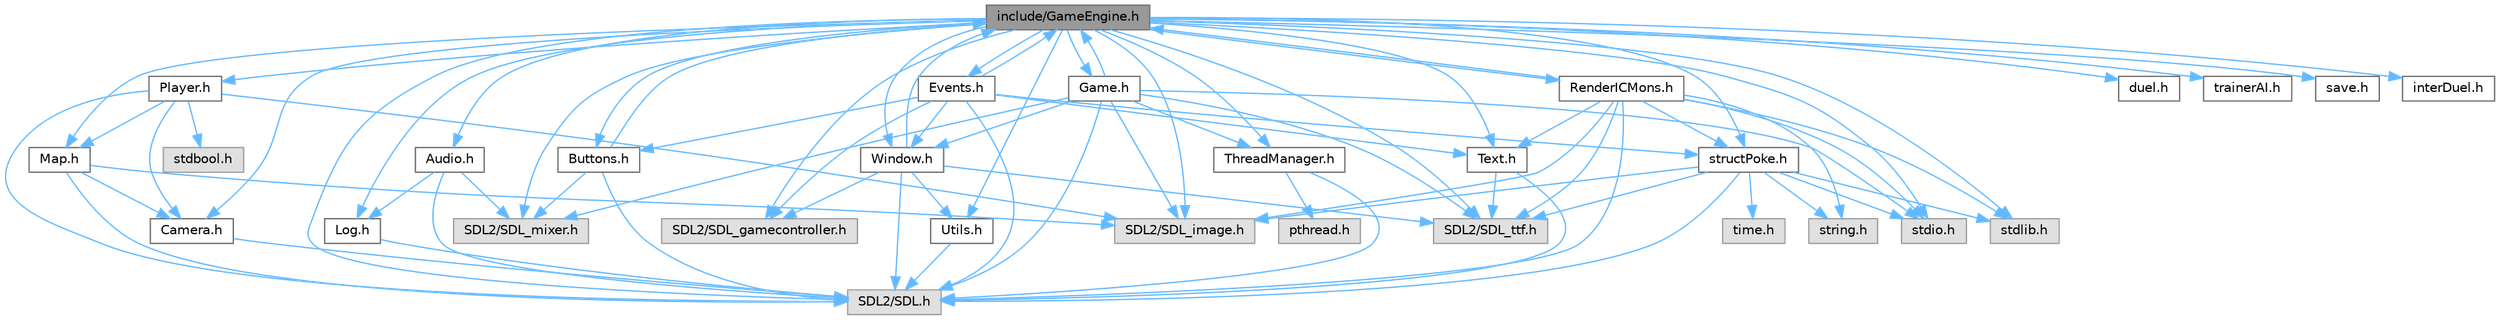 digraph "include/GameEngine.h"
{
 // LATEX_PDF_SIZE
  bgcolor="transparent";
  edge [fontname=Helvetica,fontsize=10,labelfontname=Helvetica,labelfontsize=10];
  node [fontname=Helvetica,fontsize=10,shape=box,height=0.2,width=0.4];
  Node1 [id="Node000001",label="include/GameEngine.h",height=0.2,width=0.4,color="gray40", fillcolor="grey60", style="filled", fontcolor="black",tooltip="Définition et gestion du moteur de jeu."];
  Node1 -> Node2 [id="edge83_Node000001_Node000002",color="steelblue1",style="solid",tooltip=" "];
  Node2 [id="Node000002",label="SDL2/SDL.h",height=0.2,width=0.4,color="grey60", fillcolor="#E0E0E0", style="filled",tooltip=" "];
  Node1 -> Node3 [id="edge84_Node000001_Node000003",color="steelblue1",style="solid",tooltip=" "];
  Node3 [id="Node000003",label="SDL2/SDL_mixer.h",height=0.2,width=0.4,color="grey60", fillcolor="#E0E0E0", style="filled",tooltip=" "];
  Node1 -> Node4 [id="edge85_Node000001_Node000004",color="steelblue1",style="solid",tooltip=" "];
  Node4 [id="Node000004",label="SDL2/SDL_image.h",height=0.2,width=0.4,color="grey60", fillcolor="#E0E0E0", style="filled",tooltip=" "];
  Node1 -> Node5 [id="edge86_Node000001_Node000005",color="steelblue1",style="solid",tooltip=" "];
  Node5 [id="Node000005",label="SDL2/SDL_ttf.h",height=0.2,width=0.4,color="grey60", fillcolor="#E0E0E0", style="filled",tooltip=" "];
  Node1 -> Node6 [id="edge87_Node000001_Node000006",color="steelblue1",style="solid",tooltip=" "];
  Node6 [id="Node000006",label="SDL2/SDL_gamecontroller.h",height=0.2,width=0.4,color="grey60", fillcolor="#E0E0E0", style="filled",tooltip=" "];
  Node1 -> Node7 [id="edge88_Node000001_Node000007",color="steelblue1",style="solid",tooltip=" "];
  Node7 [id="Node000007",label="stdio.h",height=0.2,width=0.4,color="grey60", fillcolor="#E0E0E0", style="filled",tooltip=" "];
  Node1 -> Node8 [id="edge89_Node000001_Node000008",color="steelblue1",style="solid",tooltip=" "];
  Node8 [id="Node000008",label="stdlib.h",height=0.2,width=0.4,color="grey60", fillcolor="#E0E0E0", style="filled",tooltip=" "];
  Node1 -> Node9 [id="edge90_Node000001_Node000009",color="steelblue1",style="solid",tooltip=" "];
  Node9 [id="Node000009",label="Log.h",height=0.2,width=0.4,color="grey40", fillcolor="white", style="filled",URL="$d1/d45/Log_8h.html",tooltip=" "];
  Node9 -> Node2 [id="edge91_Node000009_Node000002",color="steelblue1",style="solid",tooltip=" "];
  Node1 -> Node10 [id="edge92_Node000001_Node000010",color="steelblue1",style="solid",tooltip=" "];
  Node10 [id="Node000010",label="Audio.h",height=0.2,width=0.4,color="grey40", fillcolor="white", style="filled",URL="$d8/daa/Audio_8h.html",tooltip="Gestion de l'audio pour l'application."];
  Node10 -> Node9 [id="edge93_Node000010_Node000009",color="steelblue1",style="solid",tooltip=" "];
  Node10 -> Node3 [id="edge94_Node000010_Node000003",color="steelblue1",style="solid",tooltip=" "];
  Node10 -> Node2 [id="edge95_Node000010_Node000002",color="steelblue1",style="solid",tooltip=" "];
  Node1 -> Node11 [id="edge96_Node000001_Node000011",color="steelblue1",style="solid",tooltip=" "];
  Node11 [id="Node000011",label="Buttons.h",height=0.2,width=0.4,color="grey40", fillcolor="white", style="filled",URL="$d3/d70/Buttons_8h.html",tooltip="Gestion des boutons et curseurs pour l'application."];
  Node11 -> Node2 [id="edge97_Node000011_Node000002",color="steelblue1",style="solid",tooltip=" "];
  Node11 -> Node3 [id="edge98_Node000011_Node000003",color="steelblue1",style="solid",tooltip=" "];
  Node11 -> Node1 [id="edge99_Node000011_Node000001",color="steelblue1",style="solid",tooltip=" "];
  Node1 -> Node12 [id="edge100_Node000001_Node000012",color="steelblue1",style="solid",tooltip=" "];
  Node12 [id="Node000012",label="structPoke.h",height=0.2,width=0.4,color="grey40", fillcolor="white", style="filled",URL="$da/d71/structPoke_8h.html",tooltip=" "];
  Node12 -> Node7 [id="edge101_Node000012_Node000007",color="steelblue1",style="solid",tooltip=" "];
  Node12 -> Node8 [id="edge102_Node000012_Node000008",color="steelblue1",style="solid",tooltip=" "];
  Node12 -> Node13 [id="edge103_Node000012_Node000013",color="steelblue1",style="solid",tooltip=" "];
  Node13 [id="Node000013",label="time.h",height=0.2,width=0.4,color="grey60", fillcolor="#E0E0E0", style="filled",tooltip=" "];
  Node12 -> Node14 [id="edge104_Node000012_Node000014",color="steelblue1",style="solid",tooltip=" "];
  Node14 [id="Node000014",label="string.h",height=0.2,width=0.4,color="grey60", fillcolor="#E0E0E0", style="filled",tooltip=" "];
  Node12 -> Node2 [id="edge105_Node000012_Node000002",color="steelblue1",style="solid",tooltip=" "];
  Node12 -> Node4 [id="edge106_Node000012_Node000004",color="steelblue1",style="solid",tooltip=" "];
  Node12 -> Node5 [id="edge107_Node000012_Node000005",color="steelblue1",style="solid",tooltip=" "];
  Node1 -> Node15 [id="edge108_Node000001_Node000015",color="steelblue1",style="solid",tooltip=" "];
  Node15 [id="Node000015",label="duel.h",height=0.2,width=0.4,color="grey40", fillcolor="white", style="filled",URL="$d6/d8e/duel_8h.html",tooltip=" "];
  Node1 -> Node16 [id="edge109_Node000001_Node000016",color="steelblue1",style="solid",tooltip=" "];
  Node16 [id="Node000016",label="trainerAI.h",height=0.2,width=0.4,color="grey40", fillcolor="white", style="filled",URL="$df/d27/trainerAI_8h.html",tooltip=" "];
  Node1 -> Node17 [id="edge110_Node000001_Node000017",color="steelblue1",style="solid",tooltip=" "];
  Node17 [id="Node000017",label="save.h",height=0.2,width=0.4,color="grey40", fillcolor="white", style="filled",URL="$d5/d5e/save_8h.html",tooltip="Save the player's data in a file."];
  Node1 -> Node18 [id="edge111_Node000001_Node000018",color="steelblue1",style="solid",tooltip=" "];
  Node18 [id="Node000018",label="interDuel.h",height=0.2,width=0.4,color="grey40", fillcolor="white", style="filled",URL="$da/d1d/interDuel_8h.html",tooltip=" "];
  Node1 -> Node19 [id="edge112_Node000001_Node000019",color="steelblue1",style="solid",tooltip=" "];
  Node19 [id="Node000019",label="Utils.h",height=0.2,width=0.4,color="grey40", fillcolor="white", style="filled",URL="$d9/ded/Utils_8h.html",tooltip="Fonctions utilitaires pour l'application."];
  Node19 -> Node2 [id="edge113_Node000019_Node000002",color="steelblue1",style="solid",tooltip=" "];
  Node1 -> Node20 [id="edge114_Node000001_Node000020",color="steelblue1",style="solid",tooltip=" "];
  Node20 [id="Node000020",label="Text.h",height=0.2,width=0.4,color="grey40", fillcolor="white", style="filled",URL="$d6/d35/Text_8h.html",tooltip="Définition et gestion des éléments de texte."];
  Node20 -> Node2 [id="edge115_Node000020_Node000002",color="steelblue1",style="solid",tooltip=" "];
  Node20 -> Node5 [id="edge116_Node000020_Node000005",color="steelblue1",style="solid",tooltip=" "];
  Node1 -> Node21 [id="edge117_Node000001_Node000021",color="steelblue1",style="solid",tooltip=" "];
  Node21 [id="Node000021",label="Window.h",height=0.2,width=0.4,color="grey40", fillcolor="white", style="filled",URL="$d3/ded/Window_8h.html",tooltip="Définition et gestion de la fenêtre principale de l'application."];
  Node21 -> Node2 [id="edge118_Node000021_Node000002",color="steelblue1",style="solid",tooltip=" "];
  Node21 -> Node5 [id="edge119_Node000021_Node000005",color="steelblue1",style="solid",tooltip=" "];
  Node21 -> Node6 [id="edge120_Node000021_Node000006",color="steelblue1",style="solid",tooltip=" "];
  Node21 -> Node1 [id="edge121_Node000021_Node000001",color="steelblue1",style="solid",tooltip=" "];
  Node21 -> Node19 [id="edge122_Node000021_Node000019",color="steelblue1",style="solid",tooltip=" "];
  Node1 -> Node22 [id="edge123_Node000001_Node000022",color="steelblue1",style="solid",tooltip=" "];
  Node22 [id="Node000022",label="Map.h",height=0.2,width=0.4,color="grey40", fillcolor="white", style="filled",URL="$df/d79/Map_8h.html",tooltip=" "];
  Node22 -> Node2 [id="edge124_Node000022_Node000002",color="steelblue1",style="solid",tooltip=" "];
  Node22 -> Node4 [id="edge125_Node000022_Node000004",color="steelblue1",style="solid",tooltip=" "];
  Node22 -> Node23 [id="edge126_Node000022_Node000023",color="steelblue1",style="solid",tooltip=" "];
  Node23 [id="Node000023",label="Camera.h",height=0.2,width=0.4,color="grey40", fillcolor="white", style="filled",URL="$dd/de4/Camera_8h.html",tooltip="Gestion de la caméra pour le défilement de la vue du jeu."];
  Node23 -> Node2 [id="edge127_Node000023_Node000002",color="steelblue1",style="solid",tooltip=" "];
  Node1 -> Node24 [id="edge128_Node000001_Node000024",color="steelblue1",style="solid",tooltip=" "];
  Node24 [id="Node000024",label="Player.h",height=0.2,width=0.4,color="grey40", fillcolor="white", style="filled",URL="$da/dbf/Player_8h.html",tooltip=" "];
  Node24 -> Node2 [id="edge129_Node000024_Node000002",color="steelblue1",style="solid",tooltip=" "];
  Node24 -> Node4 [id="edge130_Node000024_Node000004",color="steelblue1",style="solid",tooltip=" "];
  Node24 -> Node22 [id="edge131_Node000024_Node000022",color="steelblue1",style="solid",tooltip=" "];
  Node24 -> Node23 [id="edge132_Node000024_Node000023",color="steelblue1",style="solid",tooltip=" "];
  Node24 -> Node25 [id="edge133_Node000024_Node000025",color="steelblue1",style="solid",tooltip=" "];
  Node25 [id="Node000025",label="stdbool.h",height=0.2,width=0.4,color="grey60", fillcolor="#E0E0E0", style="filled",tooltip=" "];
  Node1 -> Node23 [id="edge134_Node000001_Node000023",color="steelblue1",style="solid",tooltip=" "];
  Node1 -> Node26 [id="edge135_Node000001_Node000026",color="steelblue1",style="solid",tooltip=" "];
  Node26 [id="Node000026",label="ThreadManager.h",height=0.2,width=0.4,color="grey40", fillcolor="white", style="filled",URL="$d0/daa/ThreadManager_8h.html",tooltip=" "];
  Node26 -> Node27 [id="edge136_Node000026_Node000027",color="steelblue1",style="solid",tooltip=" "];
  Node27 [id="Node000027",label="pthread.h",height=0.2,width=0.4,color="grey60", fillcolor="#E0E0E0", style="filled",tooltip=" "];
  Node26 -> Node2 [id="edge137_Node000026_Node000002",color="steelblue1",style="solid",tooltip=" "];
  Node1 -> Node28 [id="edge138_Node000001_Node000028",color="steelblue1",style="solid",tooltip=" "];
  Node28 [id="Node000028",label="Game.h",height=0.2,width=0.4,color="grey40", fillcolor="white", style="filled",URL="$d3/d5f/Game_8h.html",tooltip=" "];
  Node28 -> Node2 [id="edge139_Node000028_Node000002",color="steelblue1",style="solid",tooltip=" "];
  Node28 -> Node3 [id="edge140_Node000028_Node000003",color="steelblue1",style="solid",tooltip=" "];
  Node28 -> Node4 [id="edge141_Node000028_Node000004",color="steelblue1",style="solid",tooltip=" "];
  Node28 -> Node5 [id="edge142_Node000028_Node000005",color="steelblue1",style="solid",tooltip=" "];
  Node28 -> Node7 [id="edge143_Node000028_Node000007",color="steelblue1",style="solid",tooltip=" "];
  Node28 -> Node21 [id="edge144_Node000028_Node000021",color="steelblue1",style="solid",tooltip=" "];
  Node28 -> Node1 [id="edge145_Node000028_Node000001",color="steelblue1",style="solid",tooltip=" "];
  Node28 -> Node26 [id="edge146_Node000028_Node000026",color="steelblue1",style="solid",tooltip=" "];
  Node1 -> Node29 [id="edge147_Node000001_Node000029",color="steelblue1",style="solid",tooltip=" "];
  Node29 [id="Node000029",label="Events.h",height=0.2,width=0.4,color="grey40", fillcolor="white", style="filled",URL="$d0/dbb/Events_8h.html",tooltip=" "];
  Node29 -> Node1 [id="edge148_Node000029_Node000001",color="steelblue1",style="solid",tooltip=" "];
  Node29 -> Node21 [id="edge149_Node000029_Node000021",color="steelblue1",style="solid",tooltip=" "];
  Node29 -> Node11 [id="edge150_Node000029_Node000011",color="steelblue1",style="solid",tooltip=" "];
  Node29 -> Node20 [id="edge151_Node000029_Node000020",color="steelblue1",style="solid",tooltip=" "];
  Node29 -> Node12 [id="edge152_Node000029_Node000012",color="steelblue1",style="solid",tooltip=" "];
  Node29 -> Node2 [id="edge153_Node000029_Node000002",color="steelblue1",style="solid",tooltip=" "];
  Node29 -> Node6 [id="edge154_Node000029_Node000006",color="steelblue1",style="solid",tooltip=" "];
  Node1 -> Node30 [id="edge155_Node000001_Node000030",color="steelblue1",style="solid",tooltip=" "];
  Node30 [id="Node000030",label="RenderICMons.h",height=0.2,width=0.4,color="grey40", fillcolor="white", style="filled",URL="$d2/d98/RenderICMons_8h.html",tooltip="Définition et gestion du rendu des ICMons."];
  Node30 -> Node2 [id="edge156_Node000030_Node000002",color="steelblue1",style="solid",tooltip=" "];
  Node30 -> Node4 [id="edge157_Node000030_Node000004",color="steelblue1",style="solid",tooltip=" "];
  Node30 -> Node5 [id="edge158_Node000030_Node000005",color="steelblue1",style="solid",tooltip=" "];
  Node30 -> Node7 [id="edge159_Node000030_Node000007",color="steelblue1",style="solid",tooltip=" "];
  Node30 -> Node8 [id="edge160_Node000030_Node000008",color="steelblue1",style="solid",tooltip=" "];
  Node30 -> Node14 [id="edge161_Node000030_Node000014",color="steelblue1",style="solid",tooltip=" "];
  Node30 -> Node1 [id="edge162_Node000030_Node000001",color="steelblue1",style="solid",tooltip=" "];
  Node30 -> Node20 [id="edge163_Node000030_Node000020",color="steelblue1",style="solid",tooltip=" "];
  Node30 -> Node12 [id="edge164_Node000030_Node000012",color="steelblue1",style="solid",tooltip=" "];
}
